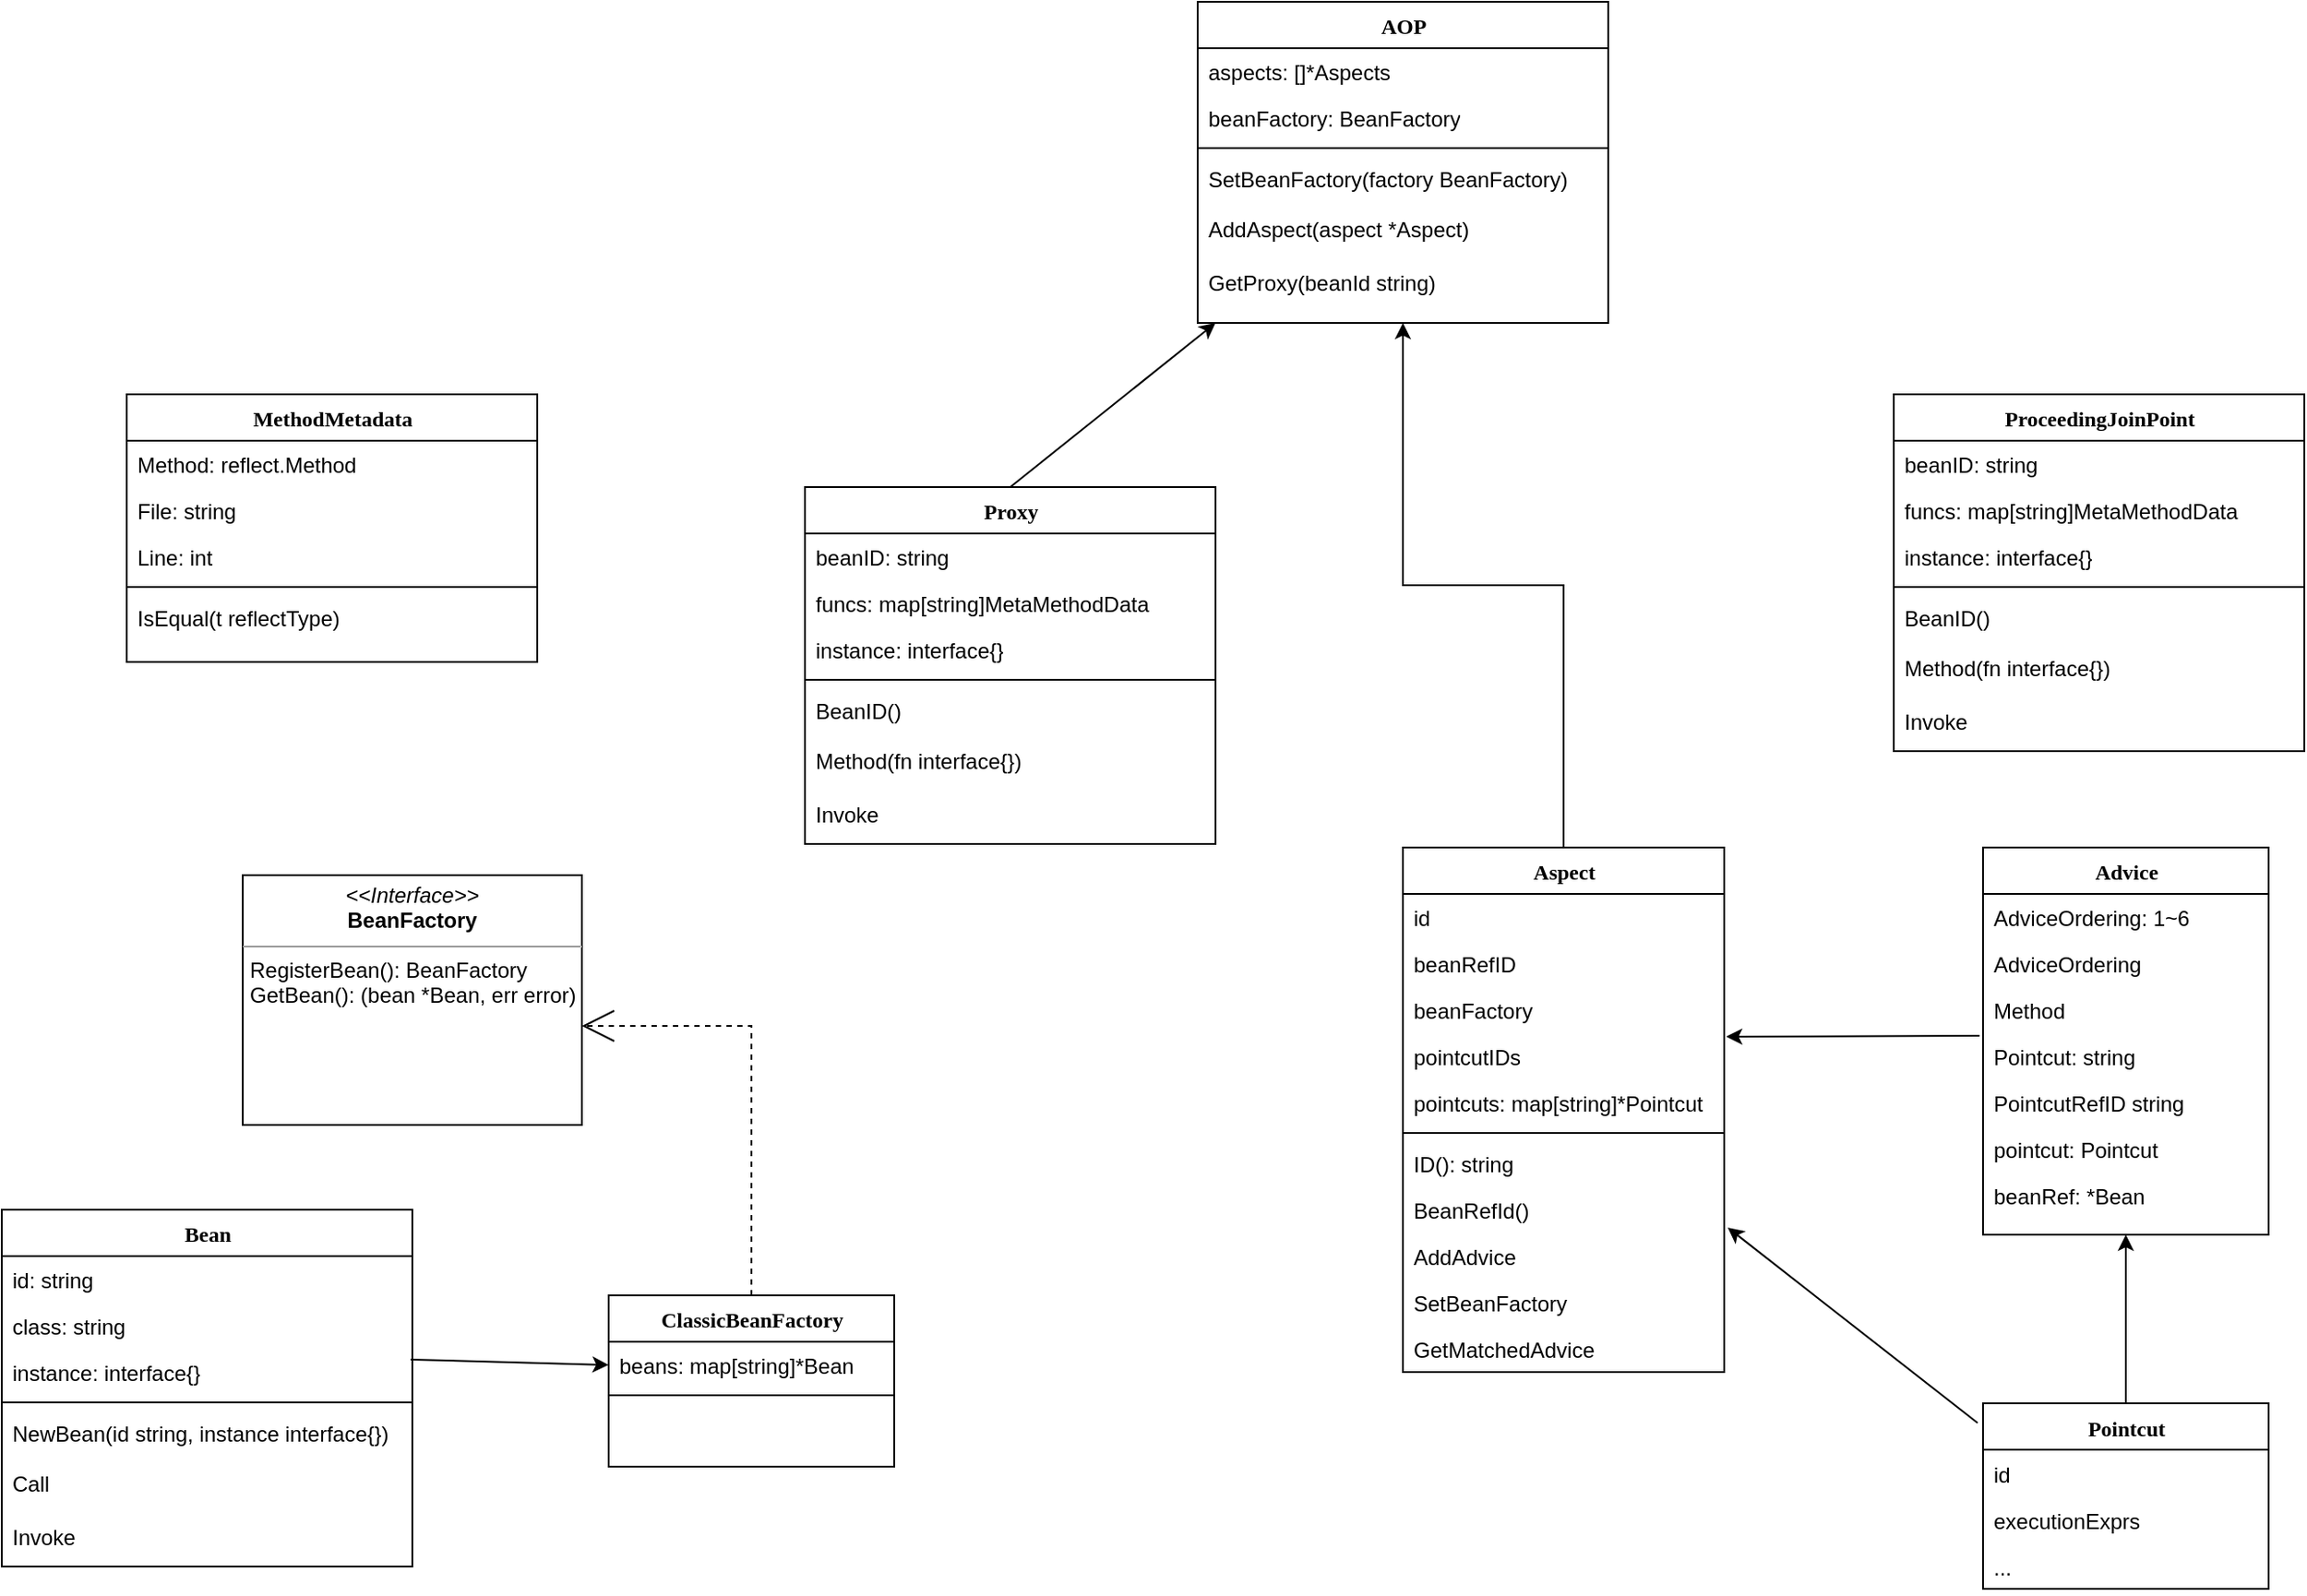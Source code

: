 <mxfile version="11.1.4" type="github"><diagram name="Page-1" id="b520641d-4fe3-3701-9064-5fc419738815"><mxGraphModel dx="1137" dy="591" grid="1" gridSize="10" guides="1" tooltips="1" connect="1" arrows="1" fold="1" page="1" pageScale="1" pageWidth="1100" pageHeight="850" background="#ffffff" math="0" shadow="0"><root><mxCell id="0"/><mxCell id="1" parent="0"/><mxCell id="QZJ3DapVXhpIZBG9q9-W-2" style="edgeStyle=orthogonalEdgeStyle;rounded=0;html=1;dashed=1;labelBackgroundColor=none;startArrow=none;startFill=0;startSize=8;endArrow=open;endFill=0;endSize=16;fontFamily=Verdana;fontSize=12;" edge="1" parent="1" source="QZJ3DapVXhpIZBG9q9-W-3" target="QZJ3DapVXhpIZBG9q9-W-54"><mxGeometry relative="1" as="geometry"><Array as="points"><mxPoint x="240" y="934"/></Array></mxGeometry></mxCell><mxCell id="QZJ3DapVXhpIZBG9q9-W-3" value="ClassicBeanFactory" style="swimlane;html=1;fontStyle=1;align=center;verticalAlign=top;childLayout=stackLayout;horizontal=1;startSize=26;horizontalStack=0;resizeParent=1;resizeLast=0;collapsible=1;marginBottom=0;swimlaneFillColor=#ffffff;rounded=0;shadow=0;comic=0;labelBackgroundColor=none;strokeColor=#000000;strokeWidth=1;fillColor=none;fontFamily=Verdana;fontSize=12;fontColor=#000000;" vertex="1" parent="1"><mxGeometry x="350" y="1085" width="160" height="96" as="geometry"/></mxCell><mxCell id="QZJ3DapVXhpIZBG9q9-W-4" value="beans: map[string]*Bean" style="text;html=1;strokeColor=none;fillColor=none;align=left;verticalAlign=top;spacingLeft=4;spacingRight=4;whiteSpace=wrap;overflow=hidden;rotatable=0;points=[[0,0.5],[1,0.5]];portConstraint=eastwest;" vertex="1" parent="QZJ3DapVXhpIZBG9q9-W-3"><mxGeometry y="26" width="160" height="26" as="geometry"/></mxCell><mxCell id="QZJ3DapVXhpIZBG9q9-W-7" value="" style="line;html=1;strokeWidth=1;fillColor=none;align=left;verticalAlign=middle;spacingTop=-1;spacingLeft=3;spacingRight=3;rotatable=0;labelPosition=right;points=[];portConstraint=eastwest;" vertex="1" parent="QZJ3DapVXhpIZBG9q9-W-3"><mxGeometry y="52" width="160" height="8" as="geometry"/></mxCell><mxCell id="QZJ3DapVXhpIZBG9q9-W-9" value="Bean" style="swimlane;html=1;fontStyle=1;align=center;verticalAlign=top;childLayout=stackLayout;horizontal=1;startSize=26;horizontalStack=0;resizeParent=1;resizeLast=0;collapsible=1;marginBottom=0;swimlaneFillColor=#ffffff;rounded=0;shadow=0;comic=0;labelBackgroundColor=none;strokeColor=#000000;strokeWidth=1;fillColor=none;fontFamily=Verdana;fontSize=12;fontColor=#000000;" vertex="1" parent="1"><mxGeometry x="10" y="1037" width="230" height="200" as="geometry"/></mxCell><mxCell id="QZJ3DapVXhpIZBG9q9-W-10" value="id: string" style="text;html=1;strokeColor=none;fillColor=none;align=left;verticalAlign=top;spacingLeft=4;spacingRight=4;whiteSpace=wrap;overflow=hidden;rotatable=0;points=[[0,0.5],[1,0.5]];portConstraint=eastwest;" vertex="1" parent="QZJ3DapVXhpIZBG9q9-W-9"><mxGeometry y="26" width="230" height="26" as="geometry"/></mxCell><mxCell id="QZJ3DapVXhpIZBG9q9-W-11" value="class: string" style="text;html=1;strokeColor=none;fillColor=none;align=left;verticalAlign=top;spacingLeft=4;spacingRight=4;whiteSpace=wrap;overflow=hidden;rotatable=0;points=[[0,0.5],[1,0.5]];portConstraint=eastwest;" vertex="1" parent="QZJ3DapVXhpIZBG9q9-W-9"><mxGeometry y="52" width="230" height="26" as="geometry"/></mxCell><mxCell id="QZJ3DapVXhpIZBG9q9-W-55" value="instance: interface{}" style="text;html=1;strokeColor=none;fillColor=none;align=left;verticalAlign=top;spacingLeft=4;spacingRight=4;whiteSpace=wrap;overflow=hidden;rotatable=0;points=[[0,0.5],[1,0.5]];portConstraint=eastwest;" vertex="1" parent="QZJ3DapVXhpIZBG9q9-W-9"><mxGeometry y="78" width="230" height="26" as="geometry"/></mxCell><mxCell id="QZJ3DapVXhpIZBG9q9-W-12" value="" style="line;html=1;strokeWidth=1;fillColor=none;align=left;verticalAlign=middle;spacingTop=-1;spacingLeft=3;spacingRight=3;rotatable=0;labelPosition=right;points=[];portConstraint=eastwest;" vertex="1" parent="QZJ3DapVXhpIZBG9q9-W-9"><mxGeometry y="104" width="230" height="8" as="geometry"/></mxCell><mxCell id="QZJ3DapVXhpIZBG9q9-W-62" value="NewBean(id string, instance interface{})" style="text;html=1;strokeColor=none;fillColor=none;align=left;verticalAlign=top;spacingLeft=4;spacingRight=4;whiteSpace=wrap;overflow=hidden;rotatable=0;points=[[0,0.5],[1,0.5]];portConstraint=eastwest;" vertex="1" parent="QZJ3DapVXhpIZBG9q9-W-9"><mxGeometry y="112" width="230" height="28" as="geometry"/></mxCell><mxCell id="QZJ3DapVXhpIZBG9q9-W-63" value="Call" style="text;html=1;strokeColor=none;fillColor=none;align=left;verticalAlign=top;spacingLeft=4;spacingRight=4;whiteSpace=wrap;overflow=hidden;rotatable=0;points=[[0,0.5],[1,0.5]];portConstraint=eastwest;" vertex="1" parent="QZJ3DapVXhpIZBG9q9-W-9"><mxGeometry y="140" width="230" height="30" as="geometry"/></mxCell><mxCell id="QZJ3DapVXhpIZBG9q9-W-60" value="Invoke" style="text;html=1;strokeColor=none;fillColor=none;align=left;verticalAlign=top;spacingLeft=4;spacingRight=4;whiteSpace=wrap;overflow=hidden;rotatable=0;points=[[0,0.5],[1,0.5]];portConstraint=eastwest;" vertex="1" parent="QZJ3DapVXhpIZBG9q9-W-9"><mxGeometry y="170" width="230" height="30" as="geometry"/></mxCell><mxCell id="QZJ3DapVXhpIZBG9q9-W-151" value="" style="edgeStyle=orthogonalEdgeStyle;rounded=0;orthogonalLoop=1;jettySize=auto;html=1;entryX=0.5;entryY=1;entryDx=0;entryDy=0;" edge="1" parent="1" source="QZJ3DapVXhpIZBG9q9-W-36" target="QZJ3DapVXhpIZBG9q9-W-122"><mxGeometry relative="1" as="geometry"><mxPoint x="890" y="670" as="targetPoint"/></mxGeometry></mxCell><mxCell id="QZJ3DapVXhpIZBG9q9-W-36" value="Aspect" style="swimlane;html=1;fontStyle=1;align=center;verticalAlign=top;childLayout=stackLayout;horizontal=1;startSize=26;horizontalStack=0;resizeParent=1;resizeLast=0;collapsible=1;marginBottom=0;swimlaneFillColor=#ffffff;rounded=0;shadow=0;comic=0;labelBackgroundColor=none;strokeColor=#000000;strokeWidth=1;fillColor=none;fontFamily=Verdana;fontSize=12;fontColor=#000000;" vertex="1" parent="1"><mxGeometry x="795" y="834" width="180" height="294" as="geometry"/></mxCell><mxCell id="QZJ3DapVXhpIZBG9q9-W-37" value="id" style="text;html=1;strokeColor=none;fillColor=none;align=left;verticalAlign=top;spacingLeft=4;spacingRight=4;whiteSpace=wrap;overflow=hidden;rotatable=0;points=[[0,0.5],[1,0.5]];portConstraint=eastwest;" vertex="1" parent="QZJ3DapVXhpIZBG9q9-W-36"><mxGeometry y="26" width="180" height="26" as="geometry"/></mxCell><mxCell id="QZJ3DapVXhpIZBG9q9-W-69" value="beanRefID" style="text;html=1;strokeColor=none;fillColor=none;align=left;verticalAlign=top;spacingLeft=4;spacingRight=4;whiteSpace=wrap;overflow=hidden;rotatable=0;points=[[0,0.5],[1,0.5]];portConstraint=eastwest;" vertex="1" parent="QZJ3DapVXhpIZBG9q9-W-36"><mxGeometry y="52" width="180" height="26" as="geometry"/></mxCell><mxCell id="QZJ3DapVXhpIZBG9q9-W-70" value="beanFactory" style="text;html=1;strokeColor=none;fillColor=none;align=left;verticalAlign=top;spacingLeft=4;spacingRight=4;whiteSpace=wrap;overflow=hidden;rotatable=0;points=[[0,0.5],[1,0.5]];portConstraint=eastwest;" vertex="1" parent="QZJ3DapVXhpIZBG9q9-W-36"><mxGeometry y="78" width="180" height="26" as="geometry"/></mxCell><mxCell id="QZJ3DapVXhpIZBG9q9-W-71" value="pointcutIDs" style="text;html=1;strokeColor=none;fillColor=none;align=left;verticalAlign=top;spacingLeft=4;spacingRight=4;whiteSpace=wrap;overflow=hidden;rotatable=0;points=[[0,0.5],[1,0.5]];portConstraint=eastwest;" vertex="1" parent="QZJ3DapVXhpIZBG9q9-W-36"><mxGeometry y="104" width="180" height="26" as="geometry"/></mxCell><mxCell id="QZJ3DapVXhpIZBG9q9-W-38" value="pointcuts: map[string]*Pointcut" style="text;html=1;strokeColor=none;fillColor=none;align=left;verticalAlign=top;spacingLeft=4;spacingRight=4;whiteSpace=wrap;overflow=hidden;rotatable=0;points=[[0,0.5],[1,0.5]];portConstraint=eastwest;" vertex="1" parent="QZJ3DapVXhpIZBG9q9-W-36"><mxGeometry y="130" width="180" height="26" as="geometry"/></mxCell><mxCell id="QZJ3DapVXhpIZBG9q9-W-39" value="" style="line;html=1;strokeWidth=1;fillColor=none;align=left;verticalAlign=middle;spacingTop=-1;spacingLeft=3;spacingRight=3;rotatable=0;labelPosition=right;points=[];portConstraint=eastwest;" vertex="1" parent="QZJ3DapVXhpIZBG9q9-W-36"><mxGeometry y="156" width="180" height="8" as="geometry"/></mxCell><mxCell id="QZJ3DapVXhpIZBG9q9-W-40" value="ID(): string" style="text;html=1;strokeColor=none;fillColor=none;align=left;verticalAlign=top;spacingLeft=4;spacingRight=4;whiteSpace=wrap;overflow=hidden;rotatable=0;points=[[0,0.5],[1,0.5]];portConstraint=eastwest;" vertex="1" parent="QZJ3DapVXhpIZBG9q9-W-36"><mxGeometry y="164" width="180" height="26" as="geometry"/></mxCell><mxCell id="QZJ3DapVXhpIZBG9q9-W-72" value="BeanRefId()&lt;br&gt;" style="text;html=1;strokeColor=none;fillColor=none;align=left;verticalAlign=top;spacingLeft=4;spacingRight=4;whiteSpace=wrap;overflow=hidden;rotatable=0;points=[[0,0.5],[1,0.5]];portConstraint=eastwest;" vertex="1" parent="QZJ3DapVXhpIZBG9q9-W-36"><mxGeometry y="190" width="180" height="26" as="geometry"/></mxCell><mxCell id="QZJ3DapVXhpIZBG9q9-W-73" value="AddAdvice" style="text;html=1;strokeColor=none;fillColor=none;align=left;verticalAlign=top;spacingLeft=4;spacingRight=4;whiteSpace=wrap;overflow=hidden;rotatable=0;points=[[0,0.5],[1,0.5]];portConstraint=eastwest;" vertex="1" parent="QZJ3DapVXhpIZBG9q9-W-36"><mxGeometry y="216" width="180" height="26" as="geometry"/></mxCell><mxCell id="QZJ3DapVXhpIZBG9q9-W-74" value="SetBeanFactory" style="text;html=1;strokeColor=none;fillColor=none;align=left;verticalAlign=top;spacingLeft=4;spacingRight=4;whiteSpace=wrap;overflow=hidden;rotatable=0;points=[[0,0.5],[1,0.5]];portConstraint=eastwest;" vertex="1" parent="QZJ3DapVXhpIZBG9q9-W-36"><mxGeometry y="242" width="180" height="26" as="geometry"/></mxCell><mxCell id="QZJ3DapVXhpIZBG9q9-W-41" value="GetMatchedAdvice" style="text;html=1;strokeColor=none;fillColor=none;align=left;verticalAlign=top;spacingLeft=4;spacingRight=4;whiteSpace=wrap;overflow=hidden;rotatable=0;points=[[0,0.5],[1,0.5]];portConstraint=eastwest;" vertex="1" parent="QZJ3DapVXhpIZBG9q9-W-36"><mxGeometry y="268" width="180" height="26" as="geometry"/></mxCell><mxCell id="QZJ3DapVXhpIZBG9q9-W-42" value="Advice" style="swimlane;html=1;fontStyle=1;align=center;verticalAlign=top;childLayout=stackLayout;horizontal=1;startSize=26;horizontalStack=0;resizeParent=1;resizeLast=0;collapsible=1;marginBottom=0;swimlaneFillColor=#ffffff;rounded=0;shadow=0;comic=0;labelBackgroundColor=none;strokeColor=#000000;strokeWidth=1;fillColor=none;fontFamily=Verdana;fontSize=12;fontColor=#000000;" vertex="1" parent="1"><mxGeometry x="1120" y="834" width="160" height="217" as="geometry"/></mxCell><mxCell id="QZJ3DapVXhpIZBG9q9-W-43" value="AdviceOrdering: 1~6" style="text;html=1;strokeColor=none;fillColor=none;align=left;verticalAlign=top;spacingLeft=4;spacingRight=4;whiteSpace=wrap;overflow=hidden;rotatable=0;points=[[0,0.5],[1,0.5]];portConstraint=eastwest;" vertex="1" parent="QZJ3DapVXhpIZBG9q9-W-42"><mxGeometry y="26" width="160" height="26" as="geometry"/></mxCell><mxCell id="QZJ3DapVXhpIZBG9q9-W-44" value="AdviceOrdering" style="text;html=1;strokeColor=none;fillColor=none;align=left;verticalAlign=top;spacingLeft=4;spacingRight=4;whiteSpace=wrap;overflow=hidden;rotatable=0;points=[[0,0.5],[1,0.5]];portConstraint=eastwest;" vertex="1" parent="QZJ3DapVXhpIZBG9q9-W-42"><mxGeometry y="52" width="160" height="26" as="geometry"/></mxCell><mxCell id="QZJ3DapVXhpIZBG9q9-W-78" value="Method" style="text;html=1;strokeColor=none;fillColor=none;align=left;verticalAlign=top;spacingLeft=4;spacingRight=4;whiteSpace=wrap;overflow=hidden;rotatable=0;points=[[0,0.5],[1,0.5]];portConstraint=eastwest;" vertex="1" parent="QZJ3DapVXhpIZBG9q9-W-42"><mxGeometry y="78" width="160" height="26" as="geometry"/></mxCell><mxCell id="QZJ3DapVXhpIZBG9q9-W-79" value="Pointcut: string" style="text;html=1;strokeColor=none;fillColor=none;align=left;verticalAlign=top;spacingLeft=4;spacingRight=4;whiteSpace=wrap;overflow=hidden;rotatable=0;points=[[0,0.5],[1,0.5]];portConstraint=eastwest;" vertex="1" parent="QZJ3DapVXhpIZBG9q9-W-42"><mxGeometry y="104" width="160" height="26" as="geometry"/></mxCell><mxCell id="QZJ3DapVXhpIZBG9q9-W-80" value="PointcutRefID string" style="text;html=1;strokeColor=none;fillColor=none;align=left;verticalAlign=top;spacingLeft=4;spacingRight=4;whiteSpace=wrap;overflow=hidden;rotatable=0;points=[[0,0.5],[1,0.5]];portConstraint=eastwest;" vertex="1" parent="QZJ3DapVXhpIZBG9q9-W-42"><mxGeometry y="130" width="160" height="26" as="geometry"/></mxCell><mxCell id="QZJ3DapVXhpIZBG9q9-W-83" value="pointcut: Pointcut" style="text;html=1;strokeColor=none;fillColor=none;align=left;verticalAlign=top;spacingLeft=4;spacingRight=4;whiteSpace=wrap;overflow=hidden;rotatable=0;points=[[0,0.5],[1,0.5]];portConstraint=eastwest;" vertex="1" parent="QZJ3DapVXhpIZBG9q9-W-42"><mxGeometry y="156" width="160" height="26" as="geometry"/></mxCell><mxCell id="QZJ3DapVXhpIZBG9q9-W-81" value="beanRef: *Bean" style="text;html=1;strokeColor=none;fillColor=none;align=left;verticalAlign=top;spacingLeft=4;spacingRight=4;whiteSpace=wrap;overflow=hidden;rotatable=0;points=[[0,0.5],[1,0.5]];portConstraint=eastwest;" vertex="1" parent="QZJ3DapVXhpIZBG9q9-W-42"><mxGeometry y="182" width="160" height="26" as="geometry"/></mxCell><mxCell id="QZJ3DapVXhpIZBG9q9-W-54" value="&lt;p style=&quot;margin: 0px ; margin-top: 4px ; text-align: center&quot;&gt;&lt;i&gt;&amp;lt;&amp;lt;Interface&amp;gt;&amp;gt;&lt;/i&gt;&lt;br&gt;&lt;b&gt;BeanFactory&lt;/b&gt;&lt;/p&gt;&lt;hr size=&quot;1&quot;&gt;&lt;p style=&quot;margin: 0px ; margin-left: 4px&quot;&gt;RegisterBean(): BeanFactory&lt;br&gt;GetBean(): (bean *Bean, err error)&lt;/p&gt;" style="verticalAlign=top;align=left;overflow=fill;fontSize=12;fontFamily=Helvetica;html=1;rounded=0;shadow=0;comic=0;labelBackgroundColor=none;strokeColor=#000000;strokeWidth=1;fillColor=#ffffff;" vertex="1" parent="1"><mxGeometry x="145" y="849.5" width="190" height="140" as="geometry"/></mxCell><mxCell id="QZJ3DapVXhpIZBG9q9-W-68" value="" style="endArrow=classic;html=1;entryX=0;entryY=0.5;entryDx=0;entryDy=0;exitX=0.996;exitY=0.231;exitDx=0;exitDy=0;exitPerimeter=0;" edge="1" parent="1" source="QZJ3DapVXhpIZBG9q9-W-55" target="QZJ3DapVXhpIZBG9q9-W-4"><mxGeometry width="50" height="50" relative="1" as="geometry"><mxPoint x="160" y="1390" as="sourcePoint"/><mxPoint x="210" y="1340" as="targetPoint"/></mxGeometry></mxCell><mxCell id="QZJ3DapVXhpIZBG9q9-W-93" value="Pointcut" style="swimlane;html=1;fontStyle=1;align=center;verticalAlign=top;childLayout=stackLayout;horizontal=1;startSize=26;horizontalStack=0;resizeParent=1;resizeLast=0;collapsible=1;marginBottom=0;swimlaneFillColor=#ffffff;rounded=0;shadow=0;comic=0;labelBackgroundColor=none;strokeColor=#000000;strokeWidth=1;fillColor=none;fontFamily=Verdana;fontSize=12;fontColor=#000000;" vertex="1" parent="1"><mxGeometry x="1120" y="1145.5" width="160" height="104" as="geometry"/></mxCell><mxCell id="QZJ3DapVXhpIZBG9q9-W-94" value="id" style="text;html=1;strokeColor=none;fillColor=none;align=left;verticalAlign=top;spacingLeft=4;spacingRight=4;whiteSpace=wrap;overflow=hidden;rotatable=0;points=[[0,0.5],[1,0.5]];portConstraint=eastwest;" vertex="1" parent="QZJ3DapVXhpIZBG9q9-W-93"><mxGeometry y="26" width="160" height="26" as="geometry"/></mxCell><mxCell id="QZJ3DapVXhpIZBG9q9-W-101" value="executionExprs&lt;br&gt;..." style="text;html=1;strokeColor=none;fillColor=none;align=left;verticalAlign=top;spacingLeft=4;spacingRight=4;whiteSpace=wrap;overflow=hidden;rotatable=0;points=[[0,0.5],[1,0.5]];portConstraint=eastwest;" vertex="1" parent="QZJ3DapVXhpIZBG9q9-W-93"><mxGeometry y="52" width="160" height="26" as="geometry"/></mxCell><mxCell id="QZJ3DapVXhpIZBG9q9-W-102" value="..." style="text;html=1;strokeColor=none;fillColor=none;align=left;verticalAlign=top;spacingLeft=4;spacingRight=4;whiteSpace=wrap;overflow=hidden;rotatable=0;points=[[0,0.5],[1,0.5]];portConstraint=eastwest;" vertex="1" parent="QZJ3DapVXhpIZBG9q9-W-93"><mxGeometry y="78" width="160" height="26" as="geometry"/></mxCell><mxCell id="QZJ3DapVXhpIZBG9q9-W-103" value="" style="endArrow=classic;html=1;entryX=1.006;entryY=0.077;entryDx=0;entryDy=0;exitX=-0.012;exitY=0.058;exitDx=0;exitDy=0;exitPerimeter=0;entryPerimeter=0;" edge="1" parent="1" source="QZJ3DapVXhpIZBG9q9-W-79" target="QZJ3DapVXhpIZBG9q9-W-71"><mxGeometry width="50" height="50" relative="1" as="geometry"><mxPoint x="1120" y="1033.5" as="sourcePoint"/><mxPoint x="1040" y="1033.5" as="targetPoint"/></mxGeometry></mxCell><mxCell id="QZJ3DapVXhpIZBG9q9-W-104" value="" style="endArrow=classic;html=1;entryX=1.011;entryY=0.885;entryDx=0;entryDy=0;exitX=-0.019;exitY=0.106;exitDx=0;exitDy=0;exitPerimeter=0;entryPerimeter=0;" edge="1" parent="1" source="QZJ3DapVXhpIZBG9q9-W-93" target="QZJ3DapVXhpIZBG9q9-W-72"><mxGeometry width="50" height="50" relative="1" as="geometry"><mxPoint x="1138.08" y="1040.008" as="sourcePoint"/><mxPoint x="1008.92" y="1046.058" as="targetPoint"/></mxGeometry></mxCell><mxCell id="QZJ3DapVXhpIZBG9q9-W-105" value="" style="endArrow=classic;html=1;entryX=0.5;entryY=1;entryDx=0;entryDy=0;exitX=0.5;exitY=0;exitDx=0;exitDy=0;" edge="1" parent="1" source="QZJ3DapVXhpIZBG9q9-W-93" target="QZJ3DapVXhpIZBG9q9-W-42"><mxGeometry width="50" height="50" relative="1" as="geometry"><mxPoint x="1138.08" y="959.508" as="sourcePoint"/><mxPoint x="1008.92" y="965.558" as="targetPoint"/></mxGeometry></mxCell><mxCell id="QZJ3DapVXhpIZBG9q9-W-106" value="Proxy" style="swimlane;html=1;fontStyle=1;align=center;verticalAlign=top;childLayout=stackLayout;horizontal=1;startSize=26;horizontalStack=0;resizeParent=1;resizeLast=0;collapsible=1;marginBottom=0;swimlaneFillColor=#ffffff;rounded=0;shadow=0;comic=0;labelBackgroundColor=none;strokeColor=#000000;strokeWidth=1;fillColor=none;fontFamily=Verdana;fontSize=12;fontColor=#000000;" vertex="1" parent="1"><mxGeometry x="460" y="632" width="230" height="200" as="geometry"/></mxCell><mxCell id="QZJ3DapVXhpIZBG9q9-W-107" value="beanID: string" style="text;html=1;strokeColor=none;fillColor=none;align=left;verticalAlign=top;spacingLeft=4;spacingRight=4;whiteSpace=wrap;overflow=hidden;rotatable=0;points=[[0,0.5],[1,0.5]];portConstraint=eastwest;" vertex="1" parent="QZJ3DapVXhpIZBG9q9-W-106"><mxGeometry y="26" width="230" height="26" as="geometry"/></mxCell><mxCell id="QZJ3DapVXhpIZBG9q9-W-108" value="funcs: map[string]MetaMethodData" style="text;html=1;strokeColor=none;fillColor=none;align=left;verticalAlign=top;spacingLeft=4;spacingRight=4;whiteSpace=wrap;overflow=hidden;rotatable=0;points=[[0,0.5],[1,0.5]];portConstraint=eastwest;" vertex="1" parent="QZJ3DapVXhpIZBG9q9-W-106"><mxGeometry y="52" width="230" height="26" as="geometry"/></mxCell><mxCell id="QZJ3DapVXhpIZBG9q9-W-109" value="instance: interface{}" style="text;html=1;strokeColor=none;fillColor=none;align=left;verticalAlign=top;spacingLeft=4;spacingRight=4;whiteSpace=wrap;overflow=hidden;rotatable=0;points=[[0,0.5],[1,0.5]];portConstraint=eastwest;" vertex="1" parent="QZJ3DapVXhpIZBG9q9-W-106"><mxGeometry y="78" width="230" height="26" as="geometry"/></mxCell><mxCell id="QZJ3DapVXhpIZBG9q9-W-110" value="" style="line;html=1;strokeWidth=1;fillColor=none;align=left;verticalAlign=middle;spacingTop=-1;spacingLeft=3;spacingRight=3;rotatable=0;labelPosition=right;points=[];portConstraint=eastwest;" vertex="1" parent="QZJ3DapVXhpIZBG9q9-W-106"><mxGeometry y="104" width="230" height="8" as="geometry"/></mxCell><mxCell id="QZJ3DapVXhpIZBG9q9-W-111" value="BeanID()" style="text;html=1;strokeColor=none;fillColor=none;align=left;verticalAlign=top;spacingLeft=4;spacingRight=4;whiteSpace=wrap;overflow=hidden;rotatable=0;points=[[0,0.5],[1,0.5]];portConstraint=eastwest;" vertex="1" parent="QZJ3DapVXhpIZBG9q9-W-106"><mxGeometry y="112" width="230" height="28" as="geometry"/></mxCell><mxCell id="QZJ3DapVXhpIZBG9q9-W-112" value="Method(fn interface{})" style="text;html=1;strokeColor=none;fillColor=none;align=left;verticalAlign=top;spacingLeft=4;spacingRight=4;whiteSpace=wrap;overflow=hidden;rotatable=0;points=[[0,0.5],[1,0.5]];portConstraint=eastwest;" vertex="1" parent="QZJ3DapVXhpIZBG9q9-W-106"><mxGeometry y="140" width="230" height="30" as="geometry"/></mxCell><mxCell id="QZJ3DapVXhpIZBG9q9-W-113" value="Invoke" style="text;html=1;strokeColor=none;fillColor=none;align=left;verticalAlign=top;spacingLeft=4;spacingRight=4;whiteSpace=wrap;overflow=hidden;rotatable=0;points=[[0,0.5],[1,0.5]];portConstraint=eastwest;" vertex="1" parent="QZJ3DapVXhpIZBG9q9-W-106"><mxGeometry y="170" width="230" height="30" as="geometry"/></mxCell><mxCell id="QZJ3DapVXhpIZBG9q9-W-114" value="ProceedingJoinPoint" style="swimlane;html=1;fontStyle=1;align=center;verticalAlign=top;childLayout=stackLayout;horizontal=1;startSize=26;horizontalStack=0;resizeParent=1;resizeLast=0;collapsible=1;marginBottom=0;swimlaneFillColor=#ffffff;rounded=0;shadow=0;comic=0;labelBackgroundColor=none;strokeColor=#000000;strokeWidth=1;fillColor=none;fontFamily=Verdana;fontSize=12;fontColor=#000000;" vertex="1" parent="1"><mxGeometry x="1070" y="580" width="230" height="200" as="geometry"/></mxCell><mxCell id="QZJ3DapVXhpIZBG9q9-W-115" value="beanID: string" style="text;html=1;strokeColor=none;fillColor=none;align=left;verticalAlign=top;spacingLeft=4;spacingRight=4;whiteSpace=wrap;overflow=hidden;rotatable=0;points=[[0,0.5],[1,0.5]];portConstraint=eastwest;" vertex="1" parent="QZJ3DapVXhpIZBG9q9-W-114"><mxGeometry y="26" width="230" height="26" as="geometry"/></mxCell><mxCell id="QZJ3DapVXhpIZBG9q9-W-116" value="funcs: map[string]MetaMethodData" style="text;html=1;strokeColor=none;fillColor=none;align=left;verticalAlign=top;spacingLeft=4;spacingRight=4;whiteSpace=wrap;overflow=hidden;rotatable=0;points=[[0,0.5],[1,0.5]];portConstraint=eastwest;" vertex="1" parent="QZJ3DapVXhpIZBG9q9-W-114"><mxGeometry y="52" width="230" height="26" as="geometry"/></mxCell><mxCell id="QZJ3DapVXhpIZBG9q9-W-117" value="instance: interface{}" style="text;html=1;strokeColor=none;fillColor=none;align=left;verticalAlign=top;spacingLeft=4;spacingRight=4;whiteSpace=wrap;overflow=hidden;rotatable=0;points=[[0,0.5],[1,0.5]];portConstraint=eastwest;" vertex="1" parent="QZJ3DapVXhpIZBG9q9-W-114"><mxGeometry y="78" width="230" height="26" as="geometry"/></mxCell><mxCell id="QZJ3DapVXhpIZBG9q9-W-118" value="" style="line;html=1;strokeWidth=1;fillColor=none;align=left;verticalAlign=middle;spacingTop=-1;spacingLeft=3;spacingRight=3;rotatable=0;labelPosition=right;points=[];portConstraint=eastwest;" vertex="1" parent="QZJ3DapVXhpIZBG9q9-W-114"><mxGeometry y="104" width="230" height="8" as="geometry"/></mxCell><mxCell id="QZJ3DapVXhpIZBG9q9-W-119" value="BeanID()" style="text;html=1;strokeColor=none;fillColor=none;align=left;verticalAlign=top;spacingLeft=4;spacingRight=4;whiteSpace=wrap;overflow=hidden;rotatable=0;points=[[0,0.5],[1,0.5]];portConstraint=eastwest;" vertex="1" parent="QZJ3DapVXhpIZBG9q9-W-114"><mxGeometry y="112" width="230" height="28" as="geometry"/></mxCell><mxCell id="QZJ3DapVXhpIZBG9q9-W-120" value="Method(fn interface{})" style="text;html=1;strokeColor=none;fillColor=none;align=left;verticalAlign=top;spacingLeft=4;spacingRight=4;whiteSpace=wrap;overflow=hidden;rotatable=0;points=[[0,0.5],[1,0.5]];portConstraint=eastwest;" vertex="1" parent="QZJ3DapVXhpIZBG9q9-W-114"><mxGeometry y="140" width="230" height="30" as="geometry"/></mxCell><mxCell id="QZJ3DapVXhpIZBG9q9-W-121" value="Invoke" style="text;html=1;strokeColor=none;fillColor=none;align=left;verticalAlign=top;spacingLeft=4;spacingRight=4;whiteSpace=wrap;overflow=hidden;rotatable=0;points=[[0,0.5],[1,0.5]];portConstraint=eastwest;" vertex="1" parent="QZJ3DapVXhpIZBG9q9-W-114"><mxGeometry y="170" width="230" height="30" as="geometry"/></mxCell><mxCell id="QZJ3DapVXhpIZBG9q9-W-122" value="AOP" style="swimlane;html=1;fontStyle=1;align=center;verticalAlign=top;childLayout=stackLayout;horizontal=1;startSize=26;horizontalStack=0;resizeParent=1;resizeLast=0;collapsible=1;marginBottom=0;swimlaneFillColor=#ffffff;rounded=0;shadow=0;comic=0;labelBackgroundColor=none;strokeColor=#000000;strokeWidth=1;fillColor=none;fontFamily=Verdana;fontSize=12;fontColor=#000000;" vertex="1" parent="1"><mxGeometry x="680" y="360" width="230" height="180" as="geometry"/></mxCell><mxCell id="QZJ3DapVXhpIZBG9q9-W-123" value="aspects: []*Aspects" style="text;html=1;strokeColor=none;fillColor=none;align=left;verticalAlign=top;spacingLeft=4;spacingRight=4;whiteSpace=wrap;overflow=hidden;rotatable=0;points=[[0,0.5],[1,0.5]];portConstraint=eastwest;" vertex="1" parent="QZJ3DapVXhpIZBG9q9-W-122"><mxGeometry y="26" width="230" height="26" as="geometry"/></mxCell><mxCell id="QZJ3DapVXhpIZBG9q9-W-124" value="beanFactory: BeanFactory" style="text;html=1;strokeColor=none;fillColor=none;align=left;verticalAlign=top;spacingLeft=4;spacingRight=4;whiteSpace=wrap;overflow=hidden;rotatable=0;points=[[0,0.5],[1,0.5]];portConstraint=eastwest;" vertex="1" parent="QZJ3DapVXhpIZBG9q9-W-122"><mxGeometry y="52" width="230" height="26" as="geometry"/></mxCell><mxCell id="QZJ3DapVXhpIZBG9q9-W-126" value="" style="line;html=1;strokeWidth=1;fillColor=none;align=left;verticalAlign=middle;spacingTop=-1;spacingLeft=3;spacingRight=3;rotatable=0;labelPosition=right;points=[];portConstraint=eastwest;" vertex="1" parent="QZJ3DapVXhpIZBG9q9-W-122"><mxGeometry y="78" width="230" height="8" as="geometry"/></mxCell><mxCell id="QZJ3DapVXhpIZBG9q9-W-127" value="SetBeanFactory(factory BeanFactory)" style="text;html=1;strokeColor=none;fillColor=none;align=left;verticalAlign=top;spacingLeft=4;spacingRight=4;whiteSpace=wrap;overflow=hidden;rotatable=0;points=[[0,0.5],[1,0.5]];portConstraint=eastwest;" vertex="1" parent="QZJ3DapVXhpIZBG9q9-W-122"><mxGeometry y="86" width="230" height="28" as="geometry"/></mxCell><mxCell id="QZJ3DapVXhpIZBG9q9-W-128" value="AddAspect(aspect *Aspect)" style="text;html=1;strokeColor=none;fillColor=none;align=left;verticalAlign=top;spacingLeft=4;spacingRight=4;whiteSpace=wrap;overflow=hidden;rotatable=0;points=[[0,0.5],[1,0.5]];portConstraint=eastwest;" vertex="1" parent="QZJ3DapVXhpIZBG9q9-W-122"><mxGeometry y="114" width="230" height="30" as="geometry"/></mxCell><mxCell id="QZJ3DapVXhpIZBG9q9-W-129" value="GetProxy(beanId string)" style="text;html=1;strokeColor=none;fillColor=none;align=left;verticalAlign=top;spacingLeft=4;spacingRight=4;whiteSpace=wrap;overflow=hidden;rotatable=0;points=[[0,0.5],[1,0.5]];portConstraint=eastwest;" vertex="1" parent="QZJ3DapVXhpIZBG9q9-W-122"><mxGeometry y="144" width="230" height="30" as="geometry"/></mxCell><mxCell id="QZJ3DapVXhpIZBG9q9-W-130" value="" style="endArrow=classic;html=1;exitX=0.5;exitY=0;exitDx=0;exitDy=0;" edge="1" parent="1" source="QZJ3DapVXhpIZBG9q9-W-106"><mxGeometry width="50" height="50" relative="1" as="geometry"><mxPoint x="839.08" y="720.008" as="sourcePoint"/><mxPoint x="690" y="540" as="targetPoint"/></mxGeometry></mxCell><mxCell id="QZJ3DapVXhpIZBG9q9-W-131" value="MethodMetadata" style="swimlane;html=1;fontStyle=1;align=center;verticalAlign=top;childLayout=stackLayout;horizontal=1;startSize=26;horizontalStack=0;resizeParent=1;resizeLast=0;collapsible=1;marginBottom=0;swimlaneFillColor=#ffffff;rounded=0;shadow=0;comic=0;labelBackgroundColor=none;strokeColor=#000000;strokeWidth=1;fillColor=none;fontFamily=Verdana;fontSize=12;fontColor=#000000;" vertex="1" parent="1"><mxGeometry x="80" y="580" width="230" height="150" as="geometry"/></mxCell><mxCell id="QZJ3DapVXhpIZBG9q9-W-132" value="Method: reflect.Method" style="text;html=1;strokeColor=none;fillColor=none;align=left;verticalAlign=top;spacingLeft=4;spacingRight=4;whiteSpace=wrap;overflow=hidden;rotatable=0;points=[[0,0.5],[1,0.5]];portConstraint=eastwest;" vertex="1" parent="QZJ3DapVXhpIZBG9q9-W-131"><mxGeometry y="26" width="230" height="26" as="geometry"/></mxCell><mxCell id="QZJ3DapVXhpIZBG9q9-W-133" value="File: string" style="text;html=1;strokeColor=none;fillColor=none;align=left;verticalAlign=top;spacingLeft=4;spacingRight=4;whiteSpace=wrap;overflow=hidden;rotatable=0;points=[[0,0.5],[1,0.5]];portConstraint=eastwest;" vertex="1" parent="QZJ3DapVXhpIZBG9q9-W-131"><mxGeometry y="52" width="230" height="26" as="geometry"/></mxCell><mxCell id="QZJ3DapVXhpIZBG9q9-W-134" value="Line: int" style="text;html=1;strokeColor=none;fillColor=none;align=left;verticalAlign=top;spacingLeft=4;spacingRight=4;whiteSpace=wrap;overflow=hidden;rotatable=0;points=[[0,0.5],[1,0.5]];portConstraint=eastwest;" vertex="1" parent="QZJ3DapVXhpIZBG9q9-W-131"><mxGeometry y="78" width="230" height="26" as="geometry"/></mxCell><mxCell id="QZJ3DapVXhpIZBG9q9-W-135" value="" style="line;html=1;strokeWidth=1;fillColor=none;align=left;verticalAlign=middle;spacingTop=-1;spacingLeft=3;spacingRight=3;rotatable=0;labelPosition=right;points=[];portConstraint=eastwest;" vertex="1" parent="QZJ3DapVXhpIZBG9q9-W-131"><mxGeometry y="104" width="230" height="8" as="geometry"/></mxCell><mxCell id="QZJ3DapVXhpIZBG9q9-W-136" value="IsEqual(t reflectType)" style="text;html=1;strokeColor=none;fillColor=none;align=left;verticalAlign=top;spacingLeft=4;spacingRight=4;whiteSpace=wrap;overflow=hidden;rotatable=0;points=[[0,0.5],[1,0.5]];portConstraint=eastwest;" vertex="1" parent="QZJ3DapVXhpIZBG9q9-W-131"><mxGeometry y="112" width="230" height="28" as="geometry"/></mxCell></root></mxGraphModel></diagram></mxfile>